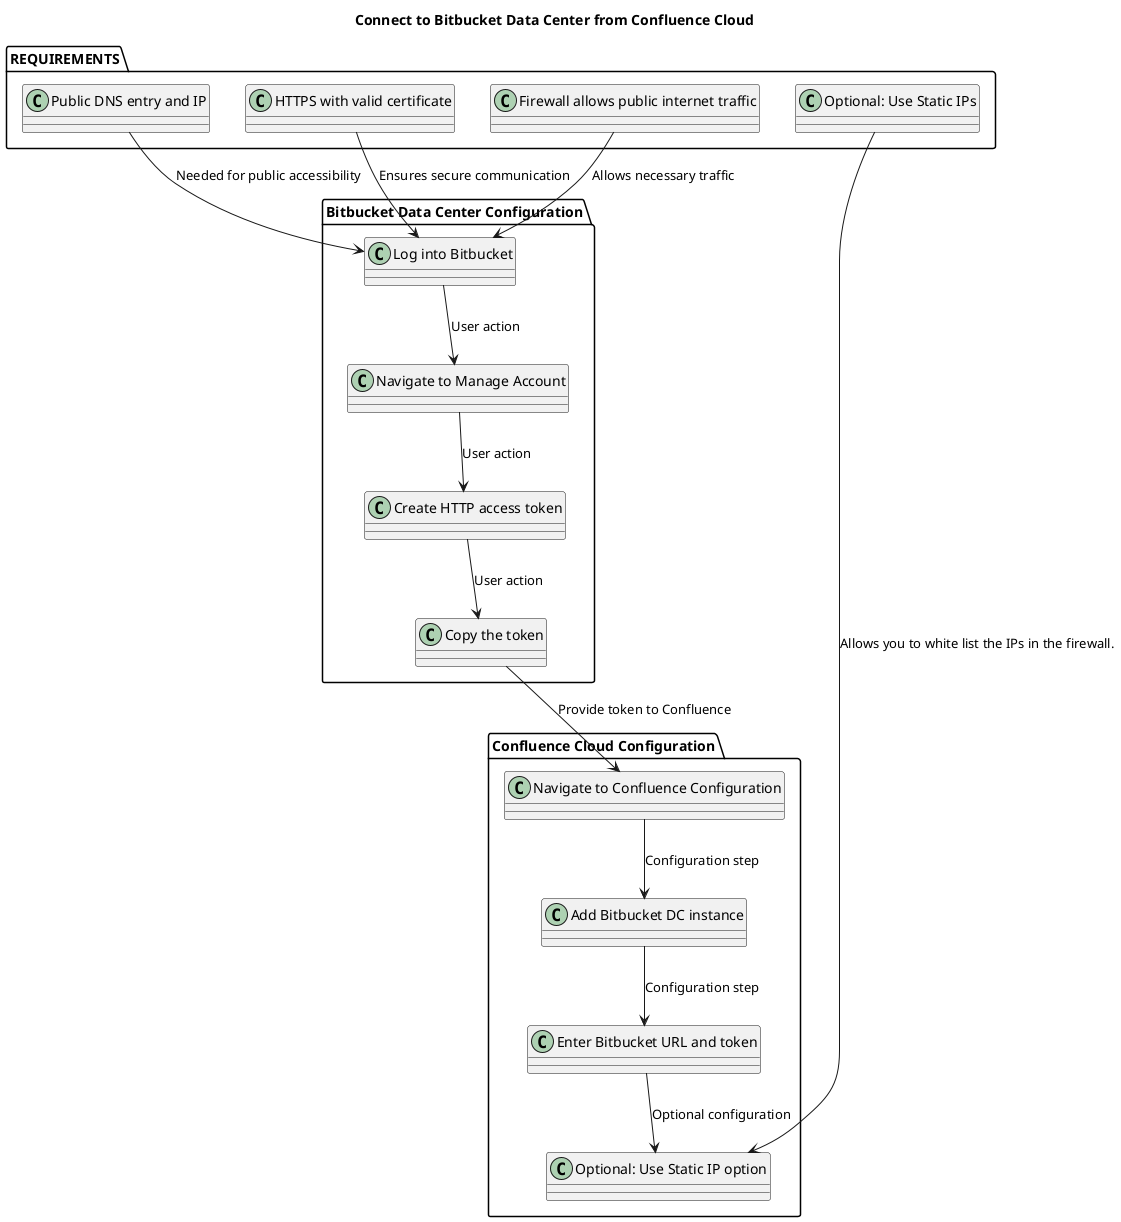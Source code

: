 @startuml
!define RECTANGLE class

title Connect to Bitbucket Data Center from Confluence Cloud

package "REQUIREMENTS" {
  RECTANGLE "Public DNS entry and IP" as Req1
  RECTANGLE "HTTPS with valid certificate" as Req2
  RECTANGLE "Firewall allows public internet traffic" as Req3
  RECTANGLE "Optional: Use Static IPs" as Req4
}

package "Bitbucket Data Center Configuration" {
  RECTANGLE "Log into Bitbucket" as BDC1
  RECTANGLE "Navigate to Manage Account" as BDC2
  RECTANGLE "Create HTTP access token" as BDC3
  RECTANGLE "Copy the token" as BDC4
}

package "Confluence Cloud Configuration" {
  RECTANGLE "Navigate to Confluence Configuration" as CC1
  RECTANGLE "Add Bitbucket DC instance" as CC2
  RECTANGLE "Enter Bitbucket URL and token" as CC3
  RECTANGLE "Optional: Use Static IP option" as CC4
}

Req1 --> BDC1 : "Needed for public accessibility"
Req2 --> BDC1 : "Ensures secure communication"
Req3 --> BDC1 : "Allows necessary traffic"
Req4 --> CC4 : "Allows you to white list the IPs in the firewall."

BDC1 --> BDC2 : "User action"
BDC2 --> BDC3 : "User action"
BDC3 --> BDC4 : "User action"

BDC4 --> CC1 : "Provide token to Confluence"
CC1 --> CC2 : "Configuration step"
CC2 --> CC3 : "Configuration step"
CC3 --> CC4 : "Optional configuration"
@enduml
